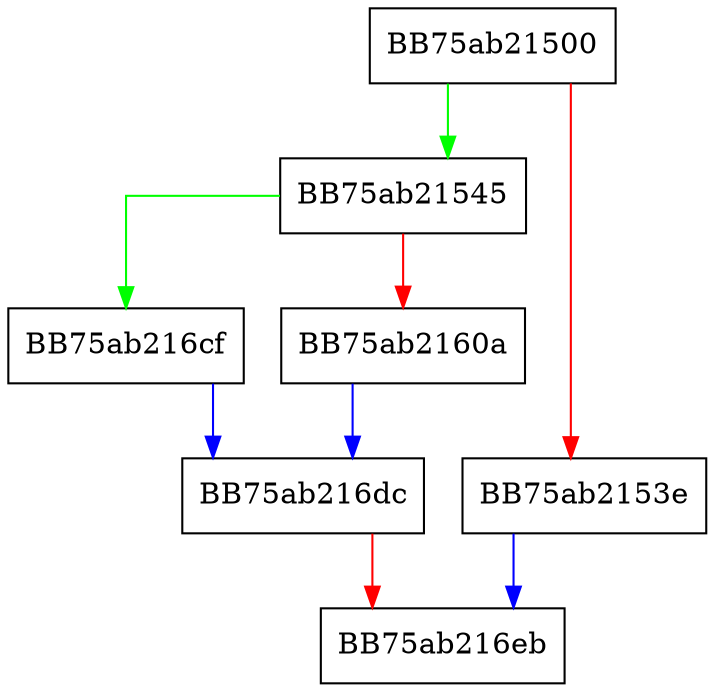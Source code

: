 digraph RollingQueueQueryKeyRegexNamespaced {
  node [shape="box"];
  graph [splines=ortho];
  BB75ab21500 -> BB75ab21545 [color="green"];
  BB75ab21500 -> BB75ab2153e [color="red"];
  BB75ab2153e -> BB75ab216eb [color="blue"];
  BB75ab21545 -> BB75ab216cf [color="green"];
  BB75ab21545 -> BB75ab2160a [color="red"];
  BB75ab2160a -> BB75ab216dc [color="blue"];
  BB75ab216cf -> BB75ab216dc [color="blue"];
  BB75ab216dc -> BB75ab216eb [color="red"];
}